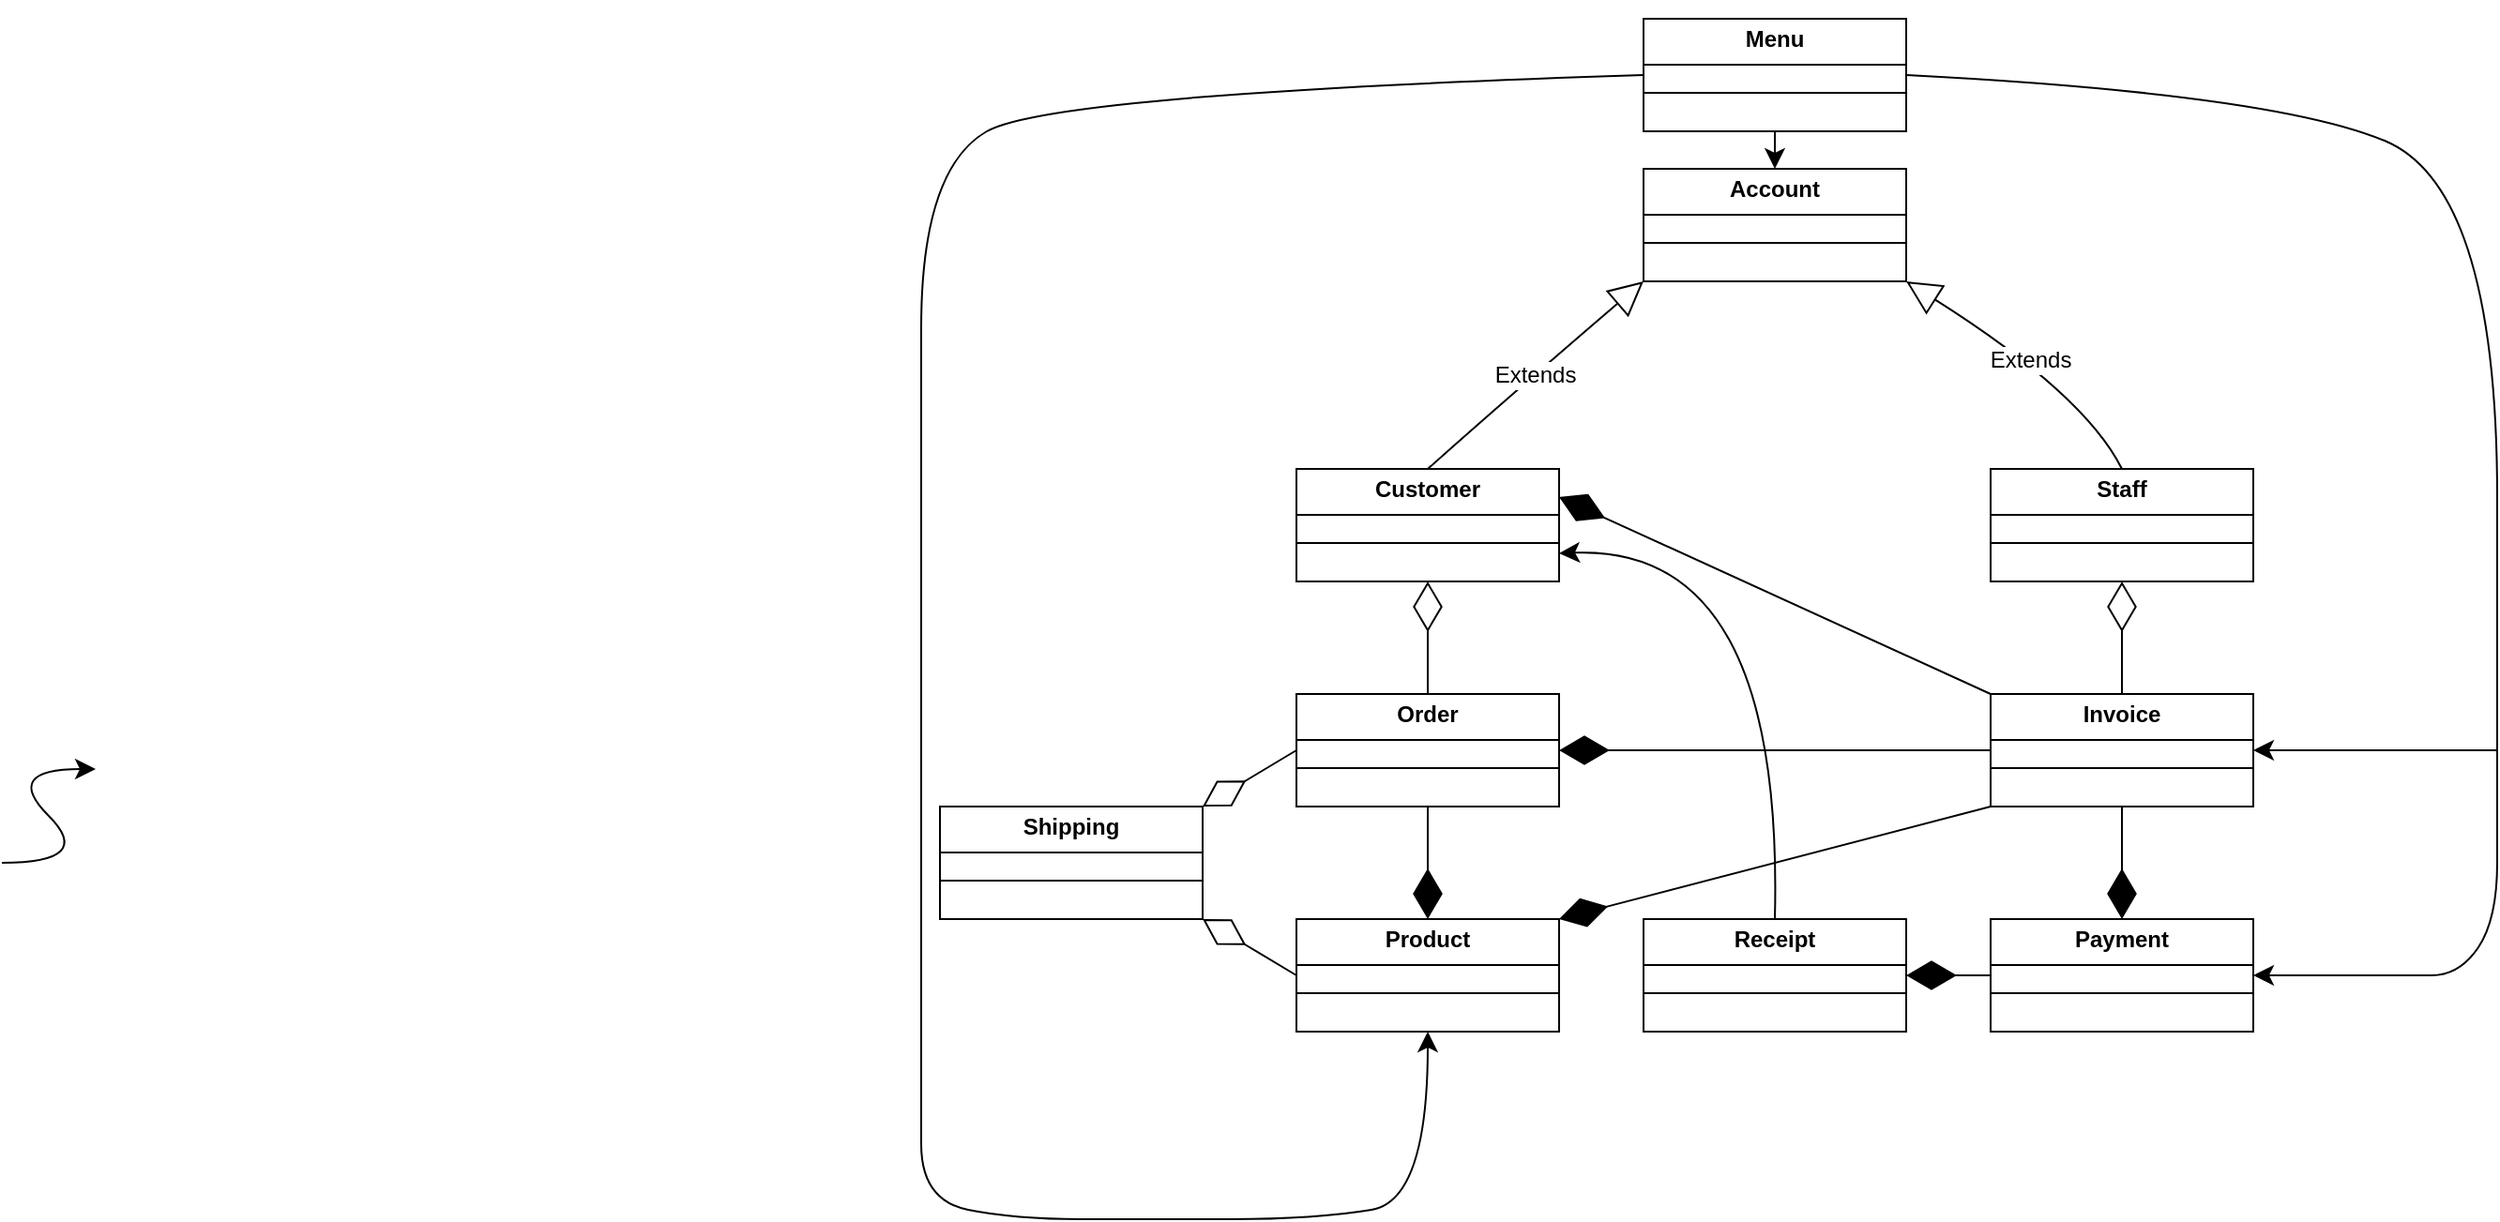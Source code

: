 <mxfile version="24.0.5" type="device" pages="2">
  <diagram name="Page-1" id="2eps_K2fF4YxJsCUur_8">
    <mxGraphModel dx="2284" dy="1888" grid="1" gridSize="10" guides="1" tooltips="1" connect="1" arrows="1" fold="1" page="1" pageScale="1" pageWidth="850" pageHeight="1100" math="0" shadow="0">
      <root>
        <mxCell id="0" />
        <mxCell id="1" parent="0" />
        <mxCell id="U6Z6tdvbDuwffAH6lSkB-35" value="&lt;p style=&quot;margin:0px;margin-top:4px;text-align:center;&quot;&gt;&lt;b&gt;Shipping&lt;/b&gt;&lt;/p&gt;&lt;hr size=&quot;1&quot; style=&quot;border-style:solid;&quot;&gt;&lt;div style=&quot;height:2px;&quot;&gt;&lt;/div&gt;&lt;hr size=&quot;1&quot; style=&quot;border-style:solid;&quot;&gt;&lt;div style=&quot;height:2px;&quot;&gt;&lt;/div&gt;" style="verticalAlign=top;align=left;overflow=fill;html=1;whiteSpace=wrap;" parent="1" vertex="1">
          <mxGeometry x="50" y="380" width="140" height="60" as="geometry" />
        </mxCell>
        <mxCell id="U6Z6tdvbDuwffAH6lSkB-47" value="" style="edgeStyle=none;curved=1;rounded=0;orthogonalLoop=1;jettySize=auto;html=1;fontSize=12;startSize=8;endSize=8;" parent="1" source="U6Z6tdvbDuwffAH6lSkB-36" target="U6Z6tdvbDuwffAH6lSkB-39" edge="1">
          <mxGeometry relative="1" as="geometry" />
        </mxCell>
        <mxCell id="U6Z6tdvbDuwffAH6lSkB-36" value="&lt;p style=&quot;margin:0px;margin-top:4px;text-align:center;&quot;&gt;&lt;b&gt;Menu&lt;/b&gt;&lt;/p&gt;&lt;hr size=&quot;1&quot; style=&quot;border-style:solid;&quot;&gt;&lt;div style=&quot;height:2px;&quot;&gt;&lt;/div&gt;&lt;hr size=&quot;1&quot; style=&quot;border-style:solid;&quot;&gt;&lt;div style=&quot;height:2px;&quot;&gt;&lt;/div&gt;" style="verticalAlign=top;align=left;overflow=fill;html=1;whiteSpace=wrap;" parent="1" vertex="1">
          <mxGeometry x="425" y="-40" width="140" height="60" as="geometry" />
        </mxCell>
        <mxCell id="U6Z6tdvbDuwffAH6lSkB-37" value="&lt;p style=&quot;margin:0px;margin-top:4px;text-align:center;&quot;&gt;&lt;b&gt;Customer&lt;/b&gt;&lt;/p&gt;&lt;hr size=&quot;1&quot; style=&quot;border-style:solid;&quot;&gt;&lt;div style=&quot;height:2px;&quot;&gt;&lt;/div&gt;&lt;hr size=&quot;1&quot; style=&quot;border-style:solid;&quot;&gt;&lt;div style=&quot;height:2px;&quot;&gt;&lt;/div&gt;" style="verticalAlign=top;align=left;overflow=fill;html=1;whiteSpace=wrap;" parent="1" vertex="1">
          <mxGeometry x="240" y="200" width="140" height="60" as="geometry" />
        </mxCell>
        <mxCell id="U6Z6tdvbDuwffAH6lSkB-38" value="&lt;p style=&quot;margin:0px;margin-top:4px;text-align:center;&quot;&gt;&lt;b&gt;Staff&lt;/b&gt;&lt;/p&gt;&lt;hr size=&quot;1&quot; style=&quot;border-style:solid;&quot;&gt;&lt;div style=&quot;height:2px;&quot;&gt;&lt;/div&gt;&lt;hr size=&quot;1&quot; style=&quot;border-style:solid;&quot;&gt;&lt;div style=&quot;height:2px;&quot;&gt;&lt;/div&gt;" style="verticalAlign=top;align=left;overflow=fill;html=1;whiteSpace=wrap;" parent="1" vertex="1">
          <mxGeometry x="610" y="200" width="140" height="60" as="geometry" />
        </mxCell>
        <mxCell id="U6Z6tdvbDuwffAH6lSkB-39" value="&lt;p style=&quot;margin:0px;margin-top:4px;text-align:center;&quot;&gt;&lt;b&gt;Account&lt;/b&gt;&lt;/p&gt;&lt;hr size=&quot;1&quot; style=&quot;border-style:solid;&quot;&gt;&lt;div style=&quot;height:2px;&quot;&gt;&lt;/div&gt;&lt;hr size=&quot;1&quot; style=&quot;border-style:solid;&quot;&gt;&lt;div style=&quot;height:2px;&quot;&gt;&lt;/div&gt;" style="verticalAlign=top;align=left;overflow=fill;html=1;whiteSpace=wrap;" parent="1" vertex="1">
          <mxGeometry x="425" y="40" width="140" height="60" as="geometry" />
        </mxCell>
        <mxCell id="U6Z6tdvbDuwffAH6lSkB-40" value="&lt;p style=&quot;margin:0px;margin-top:4px;text-align:center;&quot;&gt;&lt;b&gt;Invoice&lt;/b&gt;&lt;/p&gt;&lt;hr size=&quot;1&quot; style=&quot;border-style:solid;&quot;&gt;&lt;div style=&quot;height:2px;&quot;&gt;&lt;/div&gt;&lt;hr size=&quot;1&quot; style=&quot;border-style:solid;&quot;&gt;&lt;div style=&quot;height:2px;&quot;&gt;&lt;/div&gt;" style="verticalAlign=top;align=left;overflow=fill;html=1;whiteSpace=wrap;" parent="1" vertex="1">
          <mxGeometry x="610" y="320" width="140" height="60" as="geometry" />
        </mxCell>
        <mxCell id="U6Z6tdvbDuwffAH6lSkB-42" value="&lt;p style=&quot;margin:0px;margin-top:4px;text-align:center;&quot;&gt;&lt;b&gt;Order&lt;/b&gt;&lt;/p&gt;&lt;hr size=&quot;1&quot; style=&quot;border-style:solid;&quot;&gt;&lt;div style=&quot;height:2px;&quot;&gt;&lt;/div&gt;&lt;hr size=&quot;1&quot; style=&quot;border-style:solid;&quot;&gt;&lt;div style=&quot;height:2px;&quot;&gt;&lt;/div&gt;" style="verticalAlign=top;align=left;overflow=fill;html=1;whiteSpace=wrap;" parent="1" vertex="1">
          <mxGeometry x="240" y="320" width="140" height="60" as="geometry" />
        </mxCell>
        <mxCell id="U6Z6tdvbDuwffAH6lSkB-43" value="&lt;p style=&quot;margin:0px;margin-top:4px;text-align:center;&quot;&gt;&lt;b&gt;Product&lt;/b&gt;&lt;/p&gt;&lt;hr size=&quot;1&quot; style=&quot;border-style:solid;&quot;&gt;&lt;div style=&quot;height:2px;&quot;&gt;&lt;/div&gt;&lt;hr size=&quot;1&quot; style=&quot;border-style:solid;&quot;&gt;&lt;div style=&quot;height:2px;&quot;&gt;&lt;/div&gt;" style="verticalAlign=top;align=left;overflow=fill;html=1;whiteSpace=wrap;" parent="1" vertex="1">
          <mxGeometry x="240" y="440" width="140" height="60" as="geometry" />
        </mxCell>
        <mxCell id="U6Z6tdvbDuwffAH6lSkB-44" value="&lt;p style=&quot;margin:0px;margin-top:4px;text-align:center;&quot;&gt;&lt;b&gt;Receipt&lt;/b&gt;&lt;/p&gt;&lt;hr size=&quot;1&quot; style=&quot;border-style:solid;&quot;&gt;&lt;div style=&quot;height:2px;&quot;&gt;&lt;/div&gt;&lt;hr size=&quot;1&quot; style=&quot;border-style:solid;&quot;&gt;&lt;div style=&quot;height:2px;&quot;&gt;&lt;/div&gt;" style="verticalAlign=top;align=left;overflow=fill;html=1;whiteSpace=wrap;" parent="1" vertex="1">
          <mxGeometry x="425" y="440" width="140" height="60" as="geometry" />
        </mxCell>
        <mxCell id="U6Z6tdvbDuwffAH6lSkB-45" value="&lt;p style=&quot;margin:0px;margin-top:4px;text-align:center;&quot;&gt;&lt;b&gt;Payment&lt;/b&gt;&lt;/p&gt;&lt;hr size=&quot;1&quot; style=&quot;border-style:solid;&quot;&gt;&lt;div style=&quot;height:2px;&quot;&gt;&lt;/div&gt;&lt;hr size=&quot;1&quot; style=&quot;border-style:solid;&quot;&gt;&lt;div style=&quot;height:2px;&quot;&gt;&lt;/div&gt;" style="verticalAlign=top;align=left;overflow=fill;html=1;whiteSpace=wrap;" parent="1" vertex="1">
          <mxGeometry x="610" y="440" width="140" height="60" as="geometry" />
        </mxCell>
        <mxCell id="U6Z6tdvbDuwffAH6lSkB-46" style="edgeStyle=none;curved=1;rounded=0;orthogonalLoop=1;jettySize=auto;html=1;exitX=0.75;exitY=0;exitDx=0;exitDy=0;fontSize=12;startSize=8;endSize=8;" parent="1" source="U6Z6tdvbDuwffAH6lSkB-36" target="U6Z6tdvbDuwffAH6lSkB-36" edge="1">
          <mxGeometry relative="1" as="geometry" />
        </mxCell>
        <mxCell id="U6Z6tdvbDuwffAH6lSkB-56" value="" style="endArrow=diamondThin;endFill=1;endSize=24;html=1;rounded=0;fontSize=12;curved=1;exitX=0.5;exitY=1;exitDx=0;exitDy=0;entryX=0.5;entryY=0;entryDx=0;entryDy=0;" parent="1" source="U6Z6tdvbDuwffAH6lSkB-42" target="U6Z6tdvbDuwffAH6lSkB-43" edge="1">
          <mxGeometry width="160" relative="1" as="geometry">
            <mxPoint x="490" y="360" as="sourcePoint" />
            <mxPoint x="340" y="410" as="targetPoint" />
          </mxGeometry>
        </mxCell>
        <mxCell id="U6Z6tdvbDuwffAH6lSkB-57" value="" style="endArrow=diamondThin;endFill=1;endSize=24;html=1;rounded=0;fontSize=12;curved=1;entryX=0.5;entryY=0;entryDx=0;entryDy=0;exitX=0.5;exitY=1;exitDx=0;exitDy=0;" parent="1" source="U6Z6tdvbDuwffAH6lSkB-40" target="U6Z6tdvbDuwffAH6lSkB-45" edge="1">
          <mxGeometry width="160" relative="1" as="geometry">
            <mxPoint x="630" y="350" as="sourcePoint" />
            <mxPoint x="450" y="350" as="targetPoint" />
          </mxGeometry>
        </mxCell>
        <mxCell id="U6Z6tdvbDuwffAH6lSkB-58" value="" style="endArrow=diamondThin;endFill=0;endSize=24;html=1;rounded=0;fontSize=12;curved=1;entryX=0.5;entryY=1;entryDx=0;entryDy=0;exitX=0.5;exitY=0;exitDx=0;exitDy=0;" parent="1" source="U6Z6tdvbDuwffAH6lSkB-42" target="U6Z6tdvbDuwffAH6lSkB-37" edge="1">
          <mxGeometry width="160" relative="1" as="geometry">
            <mxPoint x="290" y="280" as="sourcePoint" />
            <mxPoint x="450" y="280" as="targetPoint" />
          </mxGeometry>
        </mxCell>
        <mxCell id="U6Z6tdvbDuwffAH6lSkB-59" value="" style="endArrow=diamondThin;endFill=0;endSize=24;html=1;rounded=0;fontSize=12;curved=1;entryX=0.5;entryY=1;entryDx=0;entryDy=0;exitX=0.5;exitY=0;exitDx=0;exitDy=0;" parent="1" source="U6Z6tdvbDuwffAH6lSkB-40" target="U6Z6tdvbDuwffAH6lSkB-38" edge="1">
          <mxGeometry width="160" relative="1" as="geometry">
            <mxPoint x="340" y="280" as="sourcePoint" />
            <mxPoint x="500" y="280" as="targetPoint" />
          </mxGeometry>
        </mxCell>
        <mxCell id="U6Z6tdvbDuwffAH6lSkB-61" value="" style="endArrow=diamondThin;endFill=0;endSize=24;html=1;rounded=0;fontSize=12;curved=1;entryX=1;entryY=0;entryDx=0;entryDy=0;exitX=0;exitY=0.5;exitDx=0;exitDy=0;" parent="1" source="U6Z6tdvbDuwffAH6lSkB-42" target="U6Z6tdvbDuwffAH6lSkB-35" edge="1">
          <mxGeometry width="160" relative="1" as="geometry">
            <mxPoint x="190" y="620" as="sourcePoint" />
            <mxPoint x="190" y="560" as="targetPoint" />
          </mxGeometry>
        </mxCell>
        <mxCell id="U6Z6tdvbDuwffAH6lSkB-62" value="" style="endArrow=diamondThin;endFill=0;endSize=24;html=1;rounded=0;fontSize=12;curved=1;entryX=1;entryY=1;entryDx=0;entryDy=0;exitX=0;exitY=0.5;exitDx=0;exitDy=0;" parent="1" source="U6Z6tdvbDuwffAH6lSkB-43" target="U6Z6tdvbDuwffAH6lSkB-35" edge="1">
          <mxGeometry width="160" relative="1" as="geometry">
            <mxPoint x="190" y="560" as="sourcePoint" />
            <mxPoint x="190" y="500" as="targetPoint" />
          </mxGeometry>
        </mxCell>
        <mxCell id="U6Z6tdvbDuwffAH6lSkB-63" value="" style="endArrow=diamondThin;endFill=1;endSize=24;html=1;rounded=0;fontSize=12;curved=1;exitX=0;exitY=0.5;exitDx=0;exitDy=0;entryX=1;entryY=0.5;entryDx=0;entryDy=0;" parent="1" source="U6Z6tdvbDuwffAH6lSkB-45" target="U6Z6tdvbDuwffAH6lSkB-44" edge="1">
          <mxGeometry width="160" relative="1" as="geometry">
            <mxPoint x="360" y="450" as="sourcePoint" />
            <mxPoint x="580" y="430" as="targetPoint" />
          </mxGeometry>
        </mxCell>
        <mxCell id="U6Z6tdvbDuwffAH6lSkB-65" value="" style="endArrow=classic;html=1;rounded=0;fontSize=12;startSize=8;endSize=8;curved=1;exitX=0.5;exitY=0;exitDx=0;exitDy=0;entryX=1;entryY=0.75;entryDx=0;entryDy=0;" parent="1" source="U6Z6tdvbDuwffAH6lSkB-44" target="U6Z6tdvbDuwffAH6lSkB-37" edge="1">
          <mxGeometry width="50" height="50" relative="1" as="geometry">
            <mxPoint x="400" y="310" as="sourcePoint" />
            <mxPoint x="390" y="230" as="targetPoint" />
            <Array as="points">
              <mxPoint x="500" y="240" />
            </Array>
          </mxGeometry>
        </mxCell>
        <mxCell id="U6Z6tdvbDuwffAH6lSkB-69" value="" style="endArrow=classic;html=1;rounded=0;fontSize=12;startSize=8;endSize=8;curved=1;entryX=1;entryY=0.5;entryDx=0;entryDy=0;" parent="1" target="U6Z6tdvbDuwffAH6lSkB-40" edge="1">
          <mxGeometry width="50" height="50" relative="1" as="geometry">
            <mxPoint x="880" y="350" as="sourcePoint" />
            <mxPoint x="450" y="260" as="targetPoint" />
          </mxGeometry>
        </mxCell>
        <mxCell id="U6Z6tdvbDuwffAH6lSkB-70" value="" style="endArrow=classic;html=1;rounded=0;fontSize=12;startSize=8;endSize=8;curved=1;exitX=0;exitY=0.5;exitDx=0;exitDy=0;entryX=0.5;entryY=1;entryDx=0;entryDy=0;" parent="1" source="U6Z6tdvbDuwffAH6lSkB-36" target="U6Z6tdvbDuwffAH6lSkB-43" edge="1">
          <mxGeometry width="50" height="50" relative="1" as="geometry">
            <mxPoint x="400" y="310" as="sourcePoint" />
            <mxPoint x="160" y="640" as="targetPoint" />
            <Array as="points">
              <mxPoint x="110" />
              <mxPoint x="40" y="40" />
              <mxPoint x="40" y="210" />
              <mxPoint x="40" y="380" />
              <mxPoint x="40" y="530" />
              <mxPoint x="40" y="590" />
              <mxPoint x="90" y="600" />
              <mxPoint x="160" y="600" />
              <mxPoint x="250" y="600" />
              <mxPoint x="310" y="590" />
            </Array>
          </mxGeometry>
        </mxCell>
        <mxCell id="U6Z6tdvbDuwffAH6lSkB-72" value="Extends" style="endArrow=block;endSize=16;endFill=0;html=1;rounded=0;fontSize=12;curved=1;exitX=0.5;exitY=0;exitDx=0;exitDy=0;entryX=0;entryY=1;entryDx=0;entryDy=0;" parent="1" source="U6Z6tdvbDuwffAH6lSkB-37" target="U6Z6tdvbDuwffAH6lSkB-39" edge="1">
          <mxGeometry width="160" relative="1" as="geometry">
            <mxPoint x="265" y="160" as="sourcePoint" />
            <mxPoint x="425" y="160" as="targetPoint" />
            <Array as="points">
              <mxPoint x="355" y="160" />
            </Array>
          </mxGeometry>
        </mxCell>
        <mxCell id="U6Z6tdvbDuwffAH6lSkB-73" value="Extends" style="endArrow=block;endSize=16;endFill=0;html=1;rounded=0;fontSize=12;curved=1;exitX=0.5;exitY=0;exitDx=0;exitDy=0;entryX=1;entryY=1;entryDx=0;entryDy=0;" parent="1" source="U6Z6tdvbDuwffAH6lSkB-38" target="U6Z6tdvbDuwffAH6lSkB-39" edge="1">
          <mxGeometry width="160" relative="1" as="geometry">
            <mxPoint x="660" y="160" as="sourcePoint" />
            <mxPoint x="570" y="100" as="targetPoint" />
            <Array as="points">
              <mxPoint x="660" y="160" />
            </Array>
          </mxGeometry>
        </mxCell>
        <mxCell id="U6Z6tdvbDuwffAH6lSkB-75" value="" style="endArrow=classic;html=1;rounded=0;fontSize=12;startSize=8;endSize=8;curved=1;entryX=1;entryY=0.5;entryDx=0;entryDy=0;exitX=1;exitY=0.5;exitDx=0;exitDy=0;" parent="1" source="U6Z6tdvbDuwffAH6lSkB-36" target="U6Z6tdvbDuwffAH6lSkB-45" edge="1">
          <mxGeometry width="50" height="50" relative="1" as="geometry">
            <mxPoint x="580" y="70" as="sourcePoint" />
            <mxPoint x="760" y="470" as="targetPoint" />
            <Array as="points">
              <mxPoint x="760" />
              <mxPoint x="880" y="50" />
              <mxPoint x="880" y="380" />
              <mxPoint x="880" y="440" />
              <mxPoint x="860" y="470" />
              <mxPoint x="830" y="470" />
            </Array>
          </mxGeometry>
        </mxCell>
        <mxCell id="U6Z6tdvbDuwffAH6lSkB-78" value="" style="endArrow=diamondThin;endFill=1;endSize=24;html=1;rounded=0;fontSize=12;curved=1;exitX=0;exitY=1;exitDx=0;exitDy=0;entryX=1;entryY=0;entryDx=0;entryDy=0;" parent="1" source="U6Z6tdvbDuwffAH6lSkB-40" target="U6Z6tdvbDuwffAH6lSkB-43" edge="1">
          <mxGeometry width="160" relative="1" as="geometry">
            <mxPoint x="320" y="450" as="sourcePoint" />
            <mxPoint x="320" y="390" as="targetPoint" />
          </mxGeometry>
        </mxCell>
        <mxCell id="KYVTdNqF1dQtk-AdRRXD-3" value="" style="curved=1;endArrow=classic;html=1;rounded=0;fontSize=12;startSize=8;endSize=8;" parent="1" edge="1">
          <mxGeometry width="50" height="50" relative="1" as="geometry">
            <mxPoint x="-450" y="410" as="sourcePoint" />
            <mxPoint x="-400" y="360" as="targetPoint" />
            <Array as="points">
              <mxPoint x="-400" y="410" />
              <mxPoint x="-450" y="360" />
            </Array>
          </mxGeometry>
        </mxCell>
        <mxCell id="KYVTdNqF1dQtk-AdRRXD-5" value="" style="endArrow=diamondThin;endFill=1;endSize=24;html=1;rounded=0;fontSize=12;curved=1;entryX=1;entryY=0.5;entryDx=0;entryDy=0;exitX=0;exitY=0.5;exitDx=0;exitDy=0;" parent="1" source="U6Z6tdvbDuwffAH6lSkB-40" target="U6Z6tdvbDuwffAH6lSkB-42" edge="1">
          <mxGeometry width="160" relative="1" as="geometry">
            <mxPoint x="690" y="390" as="sourcePoint" />
            <mxPoint x="690" y="450" as="targetPoint" />
          </mxGeometry>
        </mxCell>
        <mxCell id="m4NwT4eHDQwuysml46y9-1" value="" style="endArrow=diamondThin;endFill=1;endSize=24;html=1;rounded=0;fontSize=12;curved=1;entryX=1;entryY=0.25;entryDx=0;entryDy=0;exitX=0;exitY=0;exitDx=0;exitDy=0;" edge="1" parent="1" source="U6Z6tdvbDuwffAH6lSkB-40" target="U6Z6tdvbDuwffAH6lSkB-37">
          <mxGeometry width="160" relative="1" as="geometry">
            <mxPoint x="620" y="360" as="sourcePoint" />
            <mxPoint x="390" y="360" as="targetPoint" />
          </mxGeometry>
        </mxCell>
      </root>
    </mxGraphModel>
  </diagram>
  <diagram id="fFh4wBrKP7TCaGZDugVs" name="Page-2">
    <mxGraphModel dx="1034" dy="1988" grid="0" gridSize="10" guides="1" tooltips="1" connect="1" arrows="1" fold="1" page="0" pageScale="1" pageWidth="850" pageHeight="1100" math="0" shadow="0">
      <root>
        <mxCell id="0" />
        <mxCell id="1" parent="0" />
        <mxCell id="PCF-bYrQ6DMuQpXPi_l9-1" value="" style="rounded=1;whiteSpace=wrap;html=1;" parent="1" vertex="1">
          <mxGeometry x="469" y="-836" width="120" height="60" as="geometry" />
        </mxCell>
        <mxCell id="5O-vsBAFqfUtnmGTNv1X-1" value="" style="edgeStyle=none;curved=1;rounded=0;orthogonalLoop=1;jettySize=auto;html=1;fontSize=12;startSize=8;endSize=8;" parent="1" source="5O-vsBAFqfUtnmGTNv1X-2" target="5O-vsBAFqfUtnmGTNv1X-6" edge="1">
          <mxGeometry relative="1" as="geometry" />
        </mxCell>
        <mxCell id="5O-vsBAFqfUtnmGTNv1X-2" value="Creating Invoices &amp;amp; Receipts&amp;nbsp;" style="rounded=1;whiteSpace=wrap;html=1;fillColor=#d5e8d4;strokeColor=#82b366;" parent="1" vertex="1">
          <mxGeometry x="404" y="-359" width="120" height="60" as="geometry" />
        </mxCell>
        <mxCell id="5O-vsBAFqfUtnmGTNv1X-3" value="" style="edgeStyle=none;curved=1;rounded=0;orthogonalLoop=1;jettySize=auto;html=1;fontSize=12;startSize=8;endSize=8;" parent="1" source="5O-vsBAFqfUtnmGTNv1X-4" target="5O-vsBAFqfUtnmGTNv1X-2" edge="1">
          <mxGeometry relative="1" as="geometry" />
        </mxCell>
        <mxCell id="5O-vsBAFqfUtnmGTNv1X-4" value="" style="ellipse;whiteSpace=wrap;html=1;aspect=fixed;strokeColor=#000000;fillColor=#000000;" parent="1" vertex="1">
          <mxGeometry x="444" y="-421" width="40" height="40" as="geometry" />
        </mxCell>
        <mxCell id="5O-vsBAFqfUtnmGTNv1X-5" value="" style="edgeStyle=none;curved=1;rounded=0;orthogonalLoop=1;jettySize=auto;html=1;fontSize=12;startSize=8;endSize=8;" parent="1" source="5O-vsBAFqfUtnmGTNv1X-6" target="5O-vsBAFqfUtnmGTNv1X-8" edge="1">
          <mxGeometry relative="1" as="geometry" />
        </mxCell>
        <mxCell id="5O-vsBAFqfUtnmGTNv1X-6" value="Creating orders" style="whiteSpace=wrap;html=1;rounded=1;" parent="1" vertex="1">
          <mxGeometry x="404" y="-280" width="120" height="60" as="geometry" />
        </mxCell>
        <mxCell id="5O-vsBAFqfUtnmGTNv1X-7" value="" style="edgeStyle=none;curved=1;rounded=0;orthogonalLoop=1;jettySize=auto;html=1;fontSize=12;startSize=8;endSize=8;" parent="1" source="5O-vsBAFqfUtnmGTNv1X-8" target="5O-vsBAFqfUtnmGTNv1X-10" edge="1">
          <mxGeometry relative="1" as="geometry" />
        </mxCell>
        <mxCell id="5O-vsBAFqfUtnmGTNv1X-8" value="Invoice Receipt" style="whiteSpace=wrap;html=1;rounded=1;" parent="1" vertex="1">
          <mxGeometry x="404" y="-203" width="120" height="60" as="geometry" />
        </mxCell>
        <mxCell id="5O-vsBAFqfUtnmGTNv1X-9" value="" style="edgeStyle=none;curved=1;rounded=0;orthogonalLoop=1;jettySize=auto;html=1;fontSize=12;startSize=8;endSize=8;" parent="1" source="5O-vsBAFqfUtnmGTNv1X-10" target="5O-vsBAFqfUtnmGTNv1X-12" edge="1">
          <mxGeometry relative="1" as="geometry" />
        </mxCell>
        <mxCell id="5O-vsBAFqfUtnmGTNv1X-10" value="Verification" style="whiteSpace=wrap;html=1;rounded=1;" parent="1" vertex="1">
          <mxGeometry x="404" y="-124" width="120" height="60" as="geometry" />
        </mxCell>
        <mxCell id="0Qgne5ixpx3HW210LFy9-7" value="" style="edgeStyle=none;curved=1;rounded=0;orthogonalLoop=1;jettySize=auto;html=1;fontSize=12;startSize=8;endSize=8;" parent="1" source="5O-vsBAFqfUtnmGTNv1X-12" target="0Qgne5ixpx3HW210LFy9-6" edge="1">
          <mxGeometry relative="1" as="geometry" />
        </mxCell>
        <mxCell id="5O-vsBAFqfUtnmGTNv1X-12" value="Recording data" style="whiteSpace=wrap;html=1;rounded=1;" parent="1" vertex="1">
          <mxGeometry x="404" y="-46" width="120" height="60" as="geometry" />
        </mxCell>
        <mxCell id="5O-vsBAFqfUtnmGTNv1X-13" value="" style="edgeStyle=none;curved=1;rounded=0;orthogonalLoop=1;jettySize=auto;html=1;fontSize=12;startSize=8;endSize=8;" parent="1" source="5O-vsBAFqfUtnmGTNv1X-14" target="5O-vsBAFqfUtnmGTNv1X-15" edge="1">
          <mxGeometry relative="1" as="geometry" />
        </mxCell>
        <mxCell id="5O-vsBAFqfUtnmGTNv1X-14" value="Close Event" style="whiteSpace=wrap;html=1;rounded=1;fillColor=#f8cecc;strokeColor=#b85450;" parent="1" vertex="1">
          <mxGeometry x="404" y="110" width="120" height="60" as="geometry" />
        </mxCell>
        <mxCell id="5O-vsBAFqfUtnmGTNv1X-15" value="" style="ellipse;whiteSpace=wrap;html=1;rounded=1;" parent="1" vertex="1">
          <mxGeometry x="444" y="187" width="40" height="40" as="geometry" />
        </mxCell>
        <mxCell id="5O-vsBAFqfUtnmGTNv1X-16" value="" style="ellipse;whiteSpace=wrap;html=1;aspect=fixed;fillColor=#000000;" parent="1" vertex="1">
          <mxGeometry x="449" y="192" width="30" height="30" as="geometry" />
        </mxCell>
        <mxCell id="0Qgne5ixpx3HW210LFy9-9" value="" style="edgeStyle=none;curved=1;rounded=0;orthogonalLoop=1;jettySize=auto;html=1;fontSize=12;startSize=8;endSize=8;" parent="1" source="0Qgne5ixpx3HW210LFy9-6" target="5O-vsBAFqfUtnmGTNv1X-14" edge="1">
          <mxGeometry relative="1" as="geometry" />
        </mxCell>
        <mxCell id="0Qgne5ixpx3HW210LFy9-6" value="Displaying Bills" style="whiteSpace=wrap;html=1;rounded=1;" parent="1" vertex="1">
          <mxGeometry x="404" y="32" width="120" height="60" as="geometry" />
        </mxCell>
      </root>
    </mxGraphModel>
  </diagram>
</mxfile>
